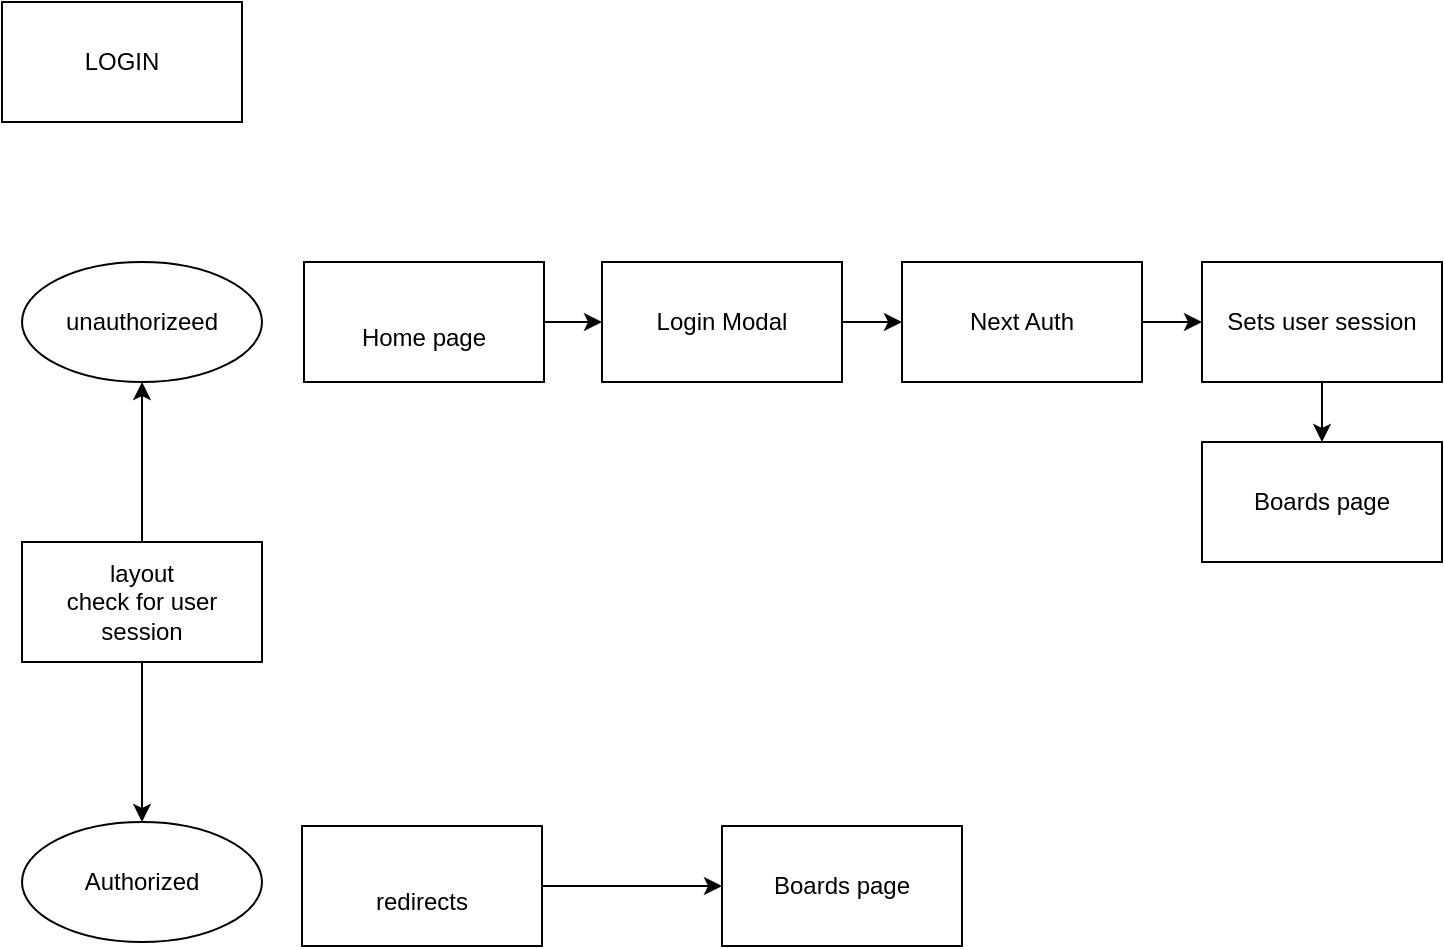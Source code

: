<mxfile version="20.3.0" type="github">
  <diagram name="Page-1" id="2YBvvXClWsGukQMizWep">
    <mxGraphModel dx="982" dy="1663" grid="1" gridSize="10" guides="1" tooltips="1" connect="1" arrows="1" fold="1" page="1" pageScale="1" pageWidth="850" pageHeight="1100" math="0" shadow="0">
      <root>
        <mxCell id="0" />
        <mxCell id="1" parent="0" />
        <mxCell id="YYfSadtOhX8EvxRNaJ2H-13" value="" style="edgeStyle=orthogonalEdgeStyle;rounded=0;orthogonalLoop=1;jettySize=auto;html=1;" edge="1" parent="1" source="YYfSadtOhX8EvxRNaJ2H-1" target="YYfSadtOhX8EvxRNaJ2H-12">
          <mxGeometry relative="1" as="geometry" />
        </mxCell>
        <mxCell id="YYfSadtOhX8EvxRNaJ2H-15" value="" style="edgeStyle=orthogonalEdgeStyle;rounded=0;orthogonalLoop=1;jettySize=auto;html=1;" edge="1" parent="1" source="YYfSadtOhX8EvxRNaJ2H-1" target="YYfSadtOhX8EvxRNaJ2H-14">
          <mxGeometry relative="1" as="geometry" />
        </mxCell>
        <mxCell id="YYfSadtOhX8EvxRNaJ2H-1" value="layout&lt;br&gt;check for user session" style="rounded=0;whiteSpace=wrap;html=1;" vertex="1" parent="1">
          <mxGeometry x="40" y="70" width="120" height="60" as="geometry" />
        </mxCell>
        <mxCell id="YYfSadtOhX8EvxRNaJ2H-11" value="" style="edgeStyle=orthogonalEdgeStyle;rounded=0;orthogonalLoop=1;jettySize=auto;html=1;" edge="1" parent="1" source="YYfSadtOhX8EvxRNaJ2H-2" target="YYfSadtOhX8EvxRNaJ2H-7">
          <mxGeometry relative="1" as="geometry" />
        </mxCell>
        <mxCell id="YYfSadtOhX8EvxRNaJ2H-2" value="&lt;br&gt;redirects" style="rounded=0;whiteSpace=wrap;html=1;" vertex="1" parent="1">
          <mxGeometry x="180" y="212" width="120" height="60" as="geometry" />
        </mxCell>
        <mxCell id="YYfSadtOhX8EvxRNaJ2H-8" value="" style="edgeStyle=orthogonalEdgeStyle;rounded=0;orthogonalLoop=1;jettySize=auto;html=1;" edge="1" parent="1" source="YYfSadtOhX8EvxRNaJ2H-3" target="YYfSadtOhX8EvxRNaJ2H-4">
          <mxGeometry relative="1" as="geometry" />
        </mxCell>
        <mxCell id="YYfSadtOhX8EvxRNaJ2H-3" value="&lt;br&gt;Home page" style="rounded=0;whiteSpace=wrap;html=1;" vertex="1" parent="1">
          <mxGeometry x="181" y="-70" width="120" height="60" as="geometry" />
        </mxCell>
        <mxCell id="YYfSadtOhX8EvxRNaJ2H-9" value="" style="edgeStyle=orthogonalEdgeStyle;rounded=0;orthogonalLoop=1;jettySize=auto;html=1;" edge="1" parent="1" source="YYfSadtOhX8EvxRNaJ2H-4" target="YYfSadtOhX8EvxRNaJ2H-5">
          <mxGeometry relative="1" as="geometry" />
        </mxCell>
        <mxCell id="YYfSadtOhX8EvxRNaJ2H-4" value="Login Modal" style="rounded=0;whiteSpace=wrap;html=1;" vertex="1" parent="1">
          <mxGeometry x="330" y="-70" width="120" height="60" as="geometry" />
        </mxCell>
        <mxCell id="YYfSadtOhX8EvxRNaJ2H-10" value="" style="edgeStyle=orthogonalEdgeStyle;rounded=0;orthogonalLoop=1;jettySize=auto;html=1;" edge="1" parent="1" source="YYfSadtOhX8EvxRNaJ2H-5" target="YYfSadtOhX8EvxRNaJ2H-6">
          <mxGeometry relative="1" as="geometry" />
        </mxCell>
        <mxCell id="YYfSadtOhX8EvxRNaJ2H-5" value="Next Auth" style="rounded=0;whiteSpace=wrap;html=1;" vertex="1" parent="1">
          <mxGeometry x="480" y="-70" width="120" height="60" as="geometry" />
        </mxCell>
        <mxCell id="YYfSadtOhX8EvxRNaJ2H-17" value="" style="edgeStyle=orthogonalEdgeStyle;rounded=0;orthogonalLoop=1;jettySize=auto;html=1;" edge="1" parent="1" source="YYfSadtOhX8EvxRNaJ2H-6" target="YYfSadtOhX8EvxRNaJ2H-16">
          <mxGeometry relative="1" as="geometry" />
        </mxCell>
        <mxCell id="YYfSadtOhX8EvxRNaJ2H-6" value="Sets user session" style="rounded=0;whiteSpace=wrap;html=1;" vertex="1" parent="1">
          <mxGeometry x="630" y="-70" width="120" height="60" as="geometry" />
        </mxCell>
        <mxCell id="YYfSadtOhX8EvxRNaJ2H-7" value="Boards page" style="rounded=0;whiteSpace=wrap;html=1;" vertex="1" parent="1">
          <mxGeometry x="390" y="212" width="120" height="60" as="geometry" />
        </mxCell>
        <mxCell id="YYfSadtOhX8EvxRNaJ2H-12" value="Authorized" style="ellipse;whiteSpace=wrap;html=1;rounded=0;" vertex="1" parent="1">
          <mxGeometry x="40" y="210" width="120" height="60" as="geometry" />
        </mxCell>
        <mxCell id="YYfSadtOhX8EvxRNaJ2H-14" value="unauthorizeed" style="ellipse;whiteSpace=wrap;html=1;rounded=0;" vertex="1" parent="1">
          <mxGeometry x="40" y="-70" width="120" height="60" as="geometry" />
        </mxCell>
        <mxCell id="YYfSadtOhX8EvxRNaJ2H-16" value="Boards page" style="rounded=0;whiteSpace=wrap;html=1;" vertex="1" parent="1">
          <mxGeometry x="630" y="20" width="120" height="60" as="geometry" />
        </mxCell>
        <mxCell id="YYfSadtOhX8EvxRNaJ2H-19" value="LOGIN" style="rounded=0;whiteSpace=wrap;html=1;" vertex="1" parent="1">
          <mxGeometry x="30" y="-200" width="120" height="60" as="geometry" />
        </mxCell>
      </root>
    </mxGraphModel>
  </diagram>
</mxfile>
